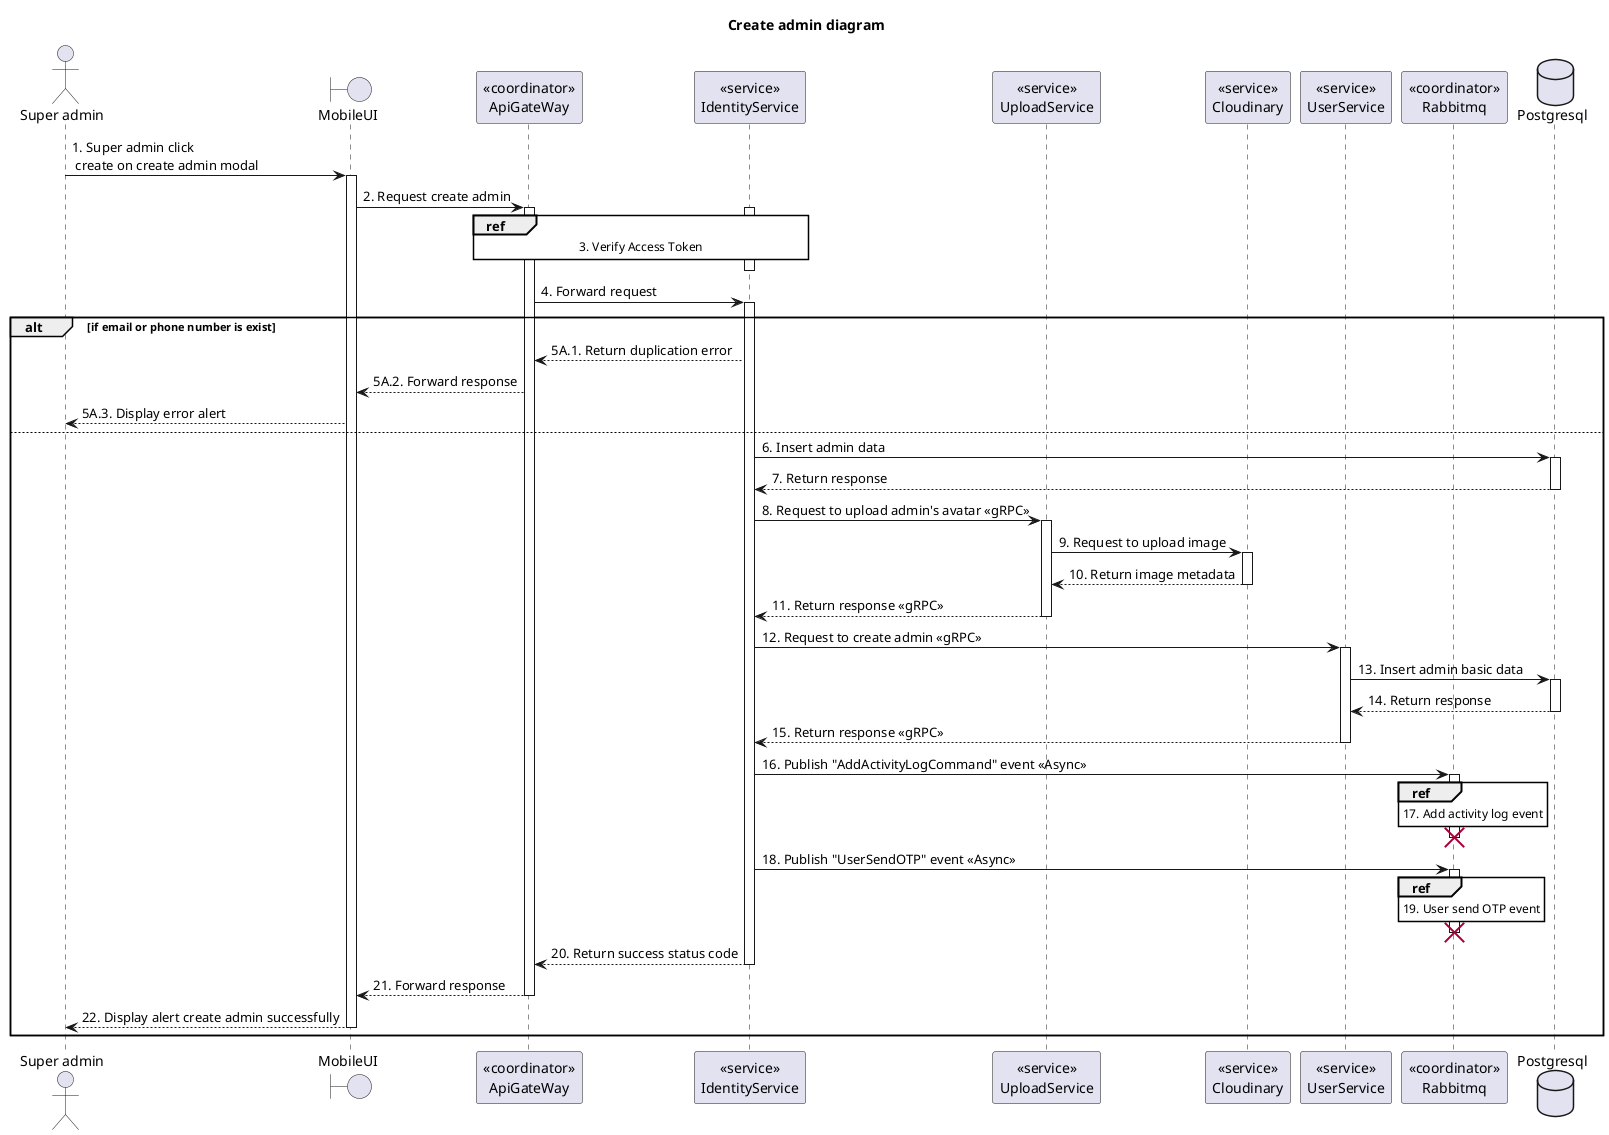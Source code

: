 @startuml Sequence
title "Create admin diagram"

<style>
  sequenceDiagram {
    reference {
      BackGroundColor white
    }
}
</style>

actor "Super admin" as SuperAdmin
boundary MobileUI
participant "<<coordinator>>\nApiGateWay" as ApiGateway
participant "<<service>>\nIdentityService" as IdentityService
participant "<<service>>\nUploadService" as UploadService
participant "<<service>>\nCloudinary" as Cloudinary
participant "<<service>>\nUserService" as UserService
participant "<<coordinator>>\nRabbitmq" as Rabbitmq
database Postgresql

SuperAdmin -> MobileUI ++: 1. Super admin click\n create on create admin modal
MobileUI -> ApiGateway ++: 2. Request create admin

activate IdentityService
ref over ApiGateway, IdentityService: 3. Verify Access Token
ApiGateway -[hidden]-> IdentityService
deactivate IdentityService

ApiGateway -> IdentityService ++: 4. Forward request
alt if email or phone number is exist
  ApiGateway <-- IdentityService: 5A.1. Return duplication error
  MobileUI <-- ApiGateway: 5A.2. Forward response
  SuperAdmin <-- MobileUI: 5A.3. Display error alert
else
  IdentityService -> Postgresql ++: 6. Insert admin data
  IdentityService <-- Postgresql --: 7. Return response

  IdentityService -> UploadService++: 8. Request to upload admin's avatar <<gRPC>>
  UploadService -> Cloudinary++: 9. Request to upload image
  UploadService <-- Cloudinary--: 10. Return image metadata
  IdentityService <-- UploadService--: 11. Return response <<gRPC>>

  IdentityService -> UserService++: 12. Request to create admin <<gRPC>>
  UserService -> Postgresql++: 13. Insert admin basic data
  UserService <-- Postgresql--: 14. Return response
  IdentityService <-- UserService--: 15. Return response <<gRPC>>

  IdentityService -> Rabbitmq: 16. Publish "AddActivityLogCommand" event <<Async>>
  activate Rabbitmq
  ref over Rabbitmq: 17. Add activity log event
  IdentityService -[hidden]-> Rabbitmq
  deactivate Rabbitmq
  destroy Rabbitmq

  IdentityService -> Rabbitmq: 18. Publish "UserSendOTP" event <<Async>>
  activate Rabbitmq
  ref over Rabbitmq: 19. User send OTP event
  IdentityService -[hidden]-> Rabbitmq
  deactivate Rabbitmq
  destroy Rabbitmq

  ApiGateway <-- IdentityService --: 20. Return success status code
  MobileUI <-- ApiGateway --: 21. Forward response
  SuperAdmin <-- MobileUI --: 22. Display alert create admin successfully
end

@enduml

